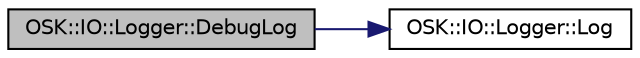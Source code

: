 digraph "OSK::IO::Logger::DebugLog"
{
 // LATEX_PDF_SIZE
  edge [fontname="Helvetica",fontsize="10",labelfontname="Helvetica",labelfontsize="10"];
  node [fontname="Helvetica",fontsize="10",shape=record];
  rankdir="LR";
  Node1 [label="OSK::IO::Logger::DebugLog",height=0.2,width=0.4,color="black", fillcolor="grey75", style="filled", fontcolor="black",tooltip="Manda un mensaje de depuración."];
  Node1 -> Node2 [color="midnightblue",fontsize="10",style="solid",fontname="Helvetica"];
  Node2 [label="OSK::IO::Logger::Log",height=0.2,width=0.4,color="black", fillcolor="white", style="filled",URL="$class_o_s_k_1_1_i_o_1_1_logger.html#ac2af30faaa120261990f4deb1b566e7b",tooltip="Manda un mensaje por el logger."];
}
